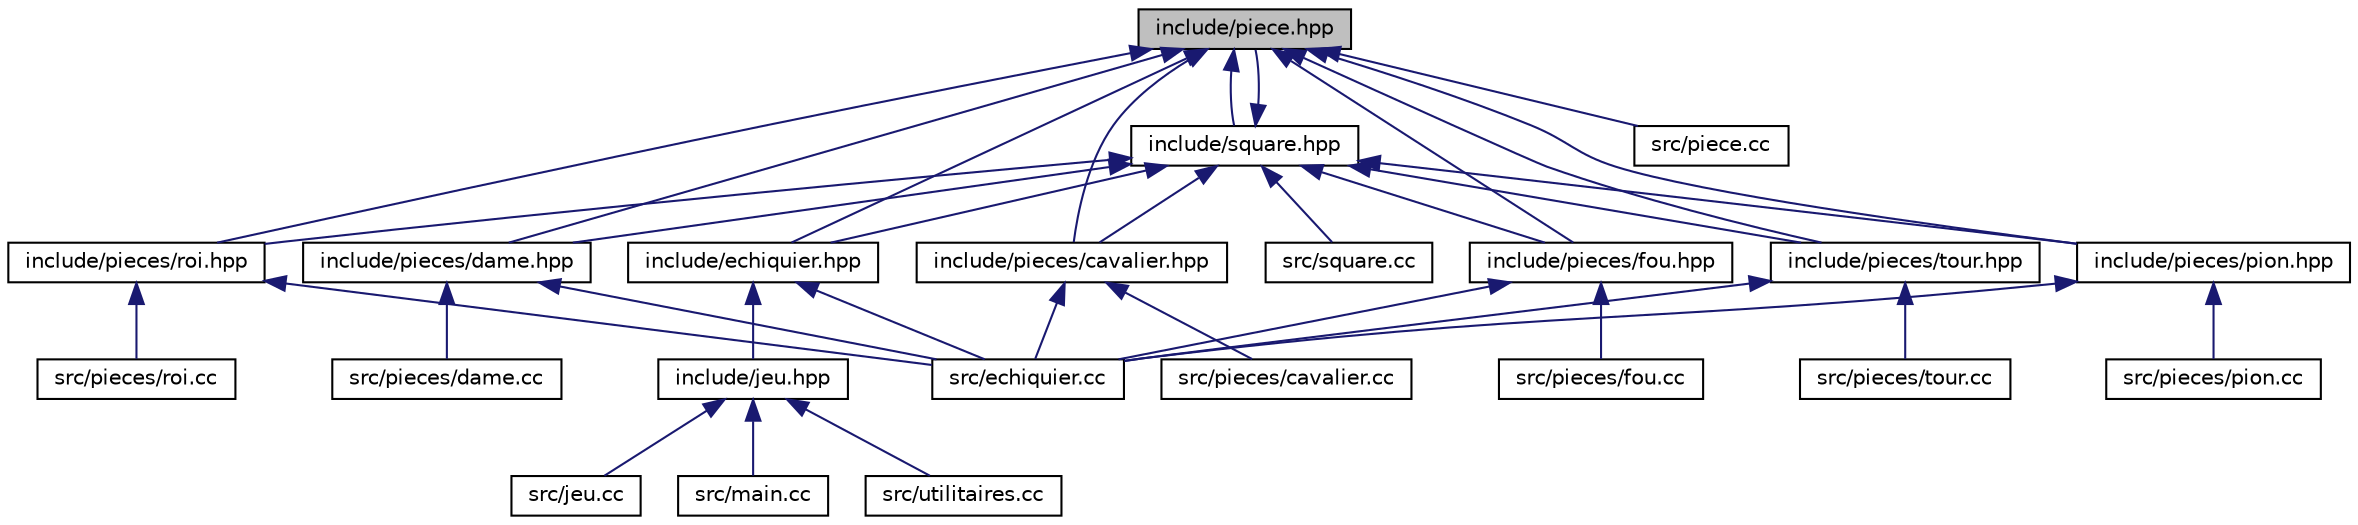 digraph "include/piece.hpp"
{
 // LATEX_PDF_SIZE
  edge [fontname="Helvetica",fontsize="10",labelfontname="Helvetica",labelfontsize="10"];
  node [fontname="Helvetica",fontsize="10",shape=record];
  Node1 [label="include/piece.hpp",height=0.2,width=0.4,color="black", fillcolor="grey75", style="filled", fontcolor="black",tooltip=" "];
  Node1 -> Node2 [dir="back",color="midnightblue",fontsize="10",style="solid"];
  Node2 [label="include/square.hpp",height=0.2,width=0.4,color="black", fillcolor="white", style="filled",URL="$square_8hpp.html",tooltip=" "];
  Node2 -> Node3 [dir="back",color="midnightblue",fontsize="10",style="solid"];
  Node3 [label="include/echiquier.hpp",height=0.2,width=0.4,color="black", fillcolor="white", style="filled",URL="$echiquier_8hpp.html",tooltip=" "];
  Node3 -> Node4 [dir="back",color="midnightblue",fontsize="10",style="solid"];
  Node4 [label="src/echiquier.cc",height=0.2,width=0.4,color="black", fillcolor="white", style="filled",URL="$echiquier_8cc.html",tooltip=" "];
  Node3 -> Node5 [dir="back",color="midnightblue",fontsize="10",style="solid"];
  Node5 [label="include/jeu.hpp",height=0.2,width=0.4,color="black", fillcolor="white", style="filled",URL="$jeu_8hpp.html",tooltip=" "];
  Node5 -> Node6 [dir="back",color="midnightblue",fontsize="10",style="solid"];
  Node6 [label="src/jeu.cc",height=0.2,width=0.4,color="black", fillcolor="white", style="filled",URL="$jeu_8cc.html",tooltip=" "];
  Node5 -> Node7 [dir="back",color="midnightblue",fontsize="10",style="solid"];
  Node7 [label="src/main.cc",height=0.2,width=0.4,color="black", fillcolor="white", style="filled",URL="$main_8cc.html",tooltip=" "];
  Node5 -> Node8 [dir="back",color="midnightblue",fontsize="10",style="solid"];
  Node8 [label="src/utilitaires.cc",height=0.2,width=0.4,color="black", fillcolor="white", style="filled",URL="$utilitaires_8cc.html",tooltip=" "];
  Node2 -> Node1 [dir="back",color="midnightblue",fontsize="10",style="solid"];
  Node2 -> Node9 [dir="back",color="midnightblue",fontsize="10",style="solid"];
  Node9 [label="include/pieces/roi.hpp",height=0.2,width=0.4,color="black", fillcolor="white", style="filled",URL="$roi_8hpp.html",tooltip=" "];
  Node9 -> Node4 [dir="back",color="midnightblue",fontsize="10",style="solid"];
  Node9 -> Node10 [dir="back",color="midnightblue",fontsize="10",style="solid"];
  Node10 [label="src/pieces/roi.cc",height=0.2,width=0.4,color="black", fillcolor="white", style="filled",URL="$roi_8cc.html",tooltip=" "];
  Node2 -> Node11 [dir="back",color="midnightblue",fontsize="10",style="solid"];
  Node11 [label="include/pieces/dame.hpp",height=0.2,width=0.4,color="black", fillcolor="white", style="filled",URL="$dame_8hpp.html",tooltip=" "];
  Node11 -> Node4 [dir="back",color="midnightblue",fontsize="10",style="solid"];
  Node11 -> Node12 [dir="back",color="midnightblue",fontsize="10",style="solid"];
  Node12 [label="src/pieces/dame.cc",height=0.2,width=0.4,color="black", fillcolor="white", style="filled",URL="$dame_8cc.html",tooltip=" "];
  Node2 -> Node13 [dir="back",color="midnightblue",fontsize="10",style="solid"];
  Node13 [label="include/pieces/cavalier.hpp",height=0.2,width=0.4,color="black", fillcolor="white", style="filled",URL="$cavalier_8hpp.html",tooltip=" "];
  Node13 -> Node4 [dir="back",color="midnightblue",fontsize="10",style="solid"];
  Node13 -> Node14 [dir="back",color="midnightblue",fontsize="10",style="solid"];
  Node14 [label="src/pieces/cavalier.cc",height=0.2,width=0.4,color="black", fillcolor="white", style="filled",URL="$cavalier_8cc.html",tooltip=" "];
  Node2 -> Node15 [dir="back",color="midnightblue",fontsize="10",style="solid"];
  Node15 [label="include/pieces/fou.hpp",height=0.2,width=0.4,color="black", fillcolor="white", style="filled",URL="$fou_8hpp.html",tooltip=" "];
  Node15 -> Node4 [dir="back",color="midnightblue",fontsize="10",style="solid"];
  Node15 -> Node16 [dir="back",color="midnightblue",fontsize="10",style="solid"];
  Node16 [label="src/pieces/fou.cc",height=0.2,width=0.4,color="black", fillcolor="white", style="filled",URL="$fou_8cc.html",tooltip=" "];
  Node2 -> Node17 [dir="back",color="midnightblue",fontsize="10",style="solid"];
  Node17 [label="include/pieces/tour.hpp",height=0.2,width=0.4,color="black", fillcolor="white", style="filled",URL="$tour_8hpp.html",tooltip=" "];
  Node17 -> Node4 [dir="back",color="midnightblue",fontsize="10",style="solid"];
  Node17 -> Node18 [dir="back",color="midnightblue",fontsize="10",style="solid"];
  Node18 [label="src/pieces/tour.cc",height=0.2,width=0.4,color="black", fillcolor="white", style="filled",URL="$tour_8cc.html",tooltip=" "];
  Node2 -> Node19 [dir="back",color="midnightblue",fontsize="10",style="solid"];
  Node19 [label="include/pieces/pion.hpp",height=0.2,width=0.4,color="black", fillcolor="white", style="filled",URL="$pion_8hpp.html",tooltip=" "];
  Node19 -> Node4 [dir="back",color="midnightblue",fontsize="10",style="solid"];
  Node19 -> Node20 [dir="back",color="midnightblue",fontsize="10",style="solid"];
  Node20 [label="src/pieces/pion.cc",height=0.2,width=0.4,color="black", fillcolor="white", style="filled",URL="$pion_8cc.html",tooltip=" "];
  Node2 -> Node21 [dir="back",color="midnightblue",fontsize="10",style="solid"];
  Node21 [label="src/square.cc",height=0.2,width=0.4,color="black", fillcolor="white", style="filled",URL="$square_8cc.html",tooltip=" "];
  Node1 -> Node3 [dir="back",color="midnightblue",fontsize="10",style="solid"];
  Node1 -> Node9 [dir="back",color="midnightblue",fontsize="10",style="solid"];
  Node1 -> Node11 [dir="back",color="midnightblue",fontsize="10",style="solid"];
  Node1 -> Node13 [dir="back",color="midnightblue",fontsize="10",style="solid"];
  Node1 -> Node15 [dir="back",color="midnightblue",fontsize="10",style="solid"];
  Node1 -> Node17 [dir="back",color="midnightblue",fontsize="10",style="solid"];
  Node1 -> Node19 [dir="back",color="midnightblue",fontsize="10",style="solid"];
  Node1 -> Node22 [dir="back",color="midnightblue",fontsize="10",style="solid"];
  Node22 [label="src/piece.cc",height=0.2,width=0.4,color="black", fillcolor="white", style="filled",URL="$piece_8cc.html",tooltip=" "];
}
